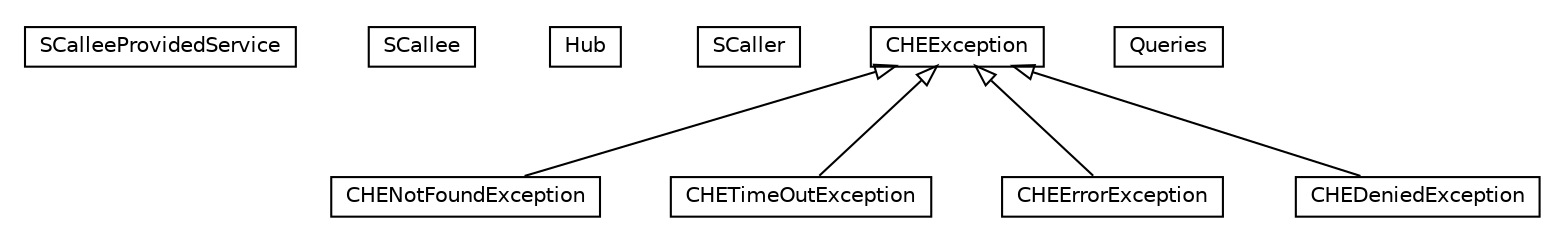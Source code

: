 #!/usr/local/bin/dot
#
# Class diagram 
# Generated by UMLGraph version R5_6-24-gf6e263 (http://www.umlgraph.org/)
#

digraph G {
	edge [fontname="Helvetica",fontsize=10,labelfontname="Helvetica",labelfontsize=10];
	node [fontname="Helvetica",fontsize=10,shape=plaintext];
	nodesep=0.25;
	ranksep=0.5;
	// org.universAAL.context.prof.serv.SCalleeProvidedService
	c633904 [label=<<table title="org.universAAL.context.prof.serv.SCalleeProvidedService" border="0" cellborder="1" cellspacing="0" cellpadding="2" port="p" href="./SCalleeProvidedService.html">
		<tr><td><table border="0" cellspacing="0" cellpadding="1">
<tr><td align="center" balign="center"> SCalleeProvidedService </td></tr>
		</table></td></tr>
		</table>>, URL="./SCalleeProvidedService.html", fontname="Helvetica", fontcolor="black", fontsize=10.0];
	// org.universAAL.context.prof.serv.SCallee
	c633905 [label=<<table title="org.universAAL.context.prof.serv.SCallee" border="0" cellborder="1" cellspacing="0" cellpadding="2" port="p" href="./SCallee.html">
		<tr><td><table border="0" cellspacing="0" cellpadding="1">
<tr><td align="center" balign="center"> SCallee </td></tr>
		</table></td></tr>
		</table>>, URL="./SCallee.html", fontname="Helvetica", fontcolor="black", fontsize=10.0];
	// org.universAAL.context.prof.serv.Hub
	c633906 [label=<<table title="org.universAAL.context.prof.serv.Hub" border="0" cellborder="1" cellspacing="0" cellpadding="2" port="p" href="./Hub.html">
		<tr><td><table border="0" cellspacing="0" cellpadding="1">
<tr><td align="center" balign="center"> Hub </td></tr>
		</table></td></tr>
		</table>>, URL="./Hub.html", fontname="Helvetica", fontcolor="black", fontsize=10.0];
	// org.universAAL.context.prof.serv.SCaller
	c633907 [label=<<table title="org.universAAL.context.prof.serv.SCaller" border="0" cellborder="1" cellspacing="0" cellpadding="2" port="p" href="./SCaller.html">
		<tr><td><table border="0" cellspacing="0" cellpadding="1">
<tr><td align="center" balign="center"> SCaller </td></tr>
		</table></td></tr>
		</table>>, URL="./SCaller.html", fontname="Helvetica", fontcolor="black", fontsize=10.0];
	// org.universAAL.context.prof.serv.SCaller.CHEException
	c633908 [label=<<table title="org.universAAL.context.prof.serv.SCaller.CHEException" border="0" cellborder="1" cellspacing="0" cellpadding="2" port="p" href="./SCaller.CHEException.html">
		<tr><td><table border="0" cellspacing="0" cellpadding="1">
<tr><td align="center" balign="center"> CHEException </td></tr>
		</table></td></tr>
		</table>>, URL="./SCaller.CHEException.html", fontname="Helvetica", fontcolor="black", fontsize=10.0];
	// org.universAAL.context.prof.serv.SCaller.CHENotFoundException
	c633909 [label=<<table title="org.universAAL.context.prof.serv.SCaller.CHENotFoundException" border="0" cellborder="1" cellspacing="0" cellpadding="2" port="p" href="./SCaller.CHENotFoundException.html">
		<tr><td><table border="0" cellspacing="0" cellpadding="1">
<tr><td align="center" balign="center"> CHENotFoundException </td></tr>
		</table></td></tr>
		</table>>, URL="./SCaller.CHENotFoundException.html", fontname="Helvetica", fontcolor="black", fontsize=10.0];
	// org.universAAL.context.prof.serv.SCaller.CHETimeOutException
	c633910 [label=<<table title="org.universAAL.context.prof.serv.SCaller.CHETimeOutException" border="0" cellborder="1" cellspacing="0" cellpadding="2" port="p" href="./SCaller.CHETimeOutException.html">
		<tr><td><table border="0" cellspacing="0" cellpadding="1">
<tr><td align="center" balign="center"> CHETimeOutException </td></tr>
		</table></td></tr>
		</table>>, URL="./SCaller.CHETimeOutException.html", fontname="Helvetica", fontcolor="black", fontsize=10.0];
	// org.universAAL.context.prof.serv.SCaller.CHEErrorException
	c633911 [label=<<table title="org.universAAL.context.prof.serv.SCaller.CHEErrorException" border="0" cellborder="1" cellspacing="0" cellpadding="2" port="p" href="./SCaller.CHEErrorException.html">
		<tr><td><table border="0" cellspacing="0" cellpadding="1">
<tr><td align="center" balign="center"> CHEErrorException </td></tr>
		</table></td></tr>
		</table>>, URL="./SCaller.CHEErrorException.html", fontname="Helvetica", fontcolor="black", fontsize=10.0];
	// org.universAAL.context.prof.serv.SCaller.CHEDeniedException
	c633912 [label=<<table title="org.universAAL.context.prof.serv.SCaller.CHEDeniedException" border="0" cellborder="1" cellspacing="0" cellpadding="2" port="p" href="./SCaller.CHEDeniedException.html">
		<tr><td><table border="0" cellspacing="0" cellpadding="1">
<tr><td align="center" balign="center"> CHEDeniedException </td></tr>
		</table></td></tr>
		</table>>, URL="./SCaller.CHEDeniedException.html", fontname="Helvetica", fontcolor="black", fontsize=10.0];
	// org.universAAL.context.prof.serv.Queries
	c633913 [label=<<table title="org.universAAL.context.prof.serv.Queries" border="0" cellborder="1" cellspacing="0" cellpadding="2" port="p" href="./Queries.html">
		<tr><td><table border="0" cellspacing="0" cellpadding="1">
<tr><td align="center" balign="center"> Queries </td></tr>
		</table></td></tr>
		</table>>, URL="./Queries.html", fontname="Helvetica", fontcolor="black", fontsize=10.0];
	//org.universAAL.context.prof.serv.SCaller.CHENotFoundException extends org.universAAL.context.prof.serv.SCaller.CHEException
	c633908:p -> c633909:p [dir=back,arrowtail=empty];
	//org.universAAL.context.prof.serv.SCaller.CHETimeOutException extends org.universAAL.context.prof.serv.SCaller.CHEException
	c633908:p -> c633910:p [dir=back,arrowtail=empty];
	//org.universAAL.context.prof.serv.SCaller.CHEErrorException extends org.universAAL.context.prof.serv.SCaller.CHEException
	c633908:p -> c633911:p [dir=back,arrowtail=empty];
	//org.universAAL.context.prof.serv.SCaller.CHEDeniedException extends org.universAAL.context.prof.serv.SCaller.CHEException
	c633908:p -> c633912:p [dir=back,arrowtail=empty];
}

